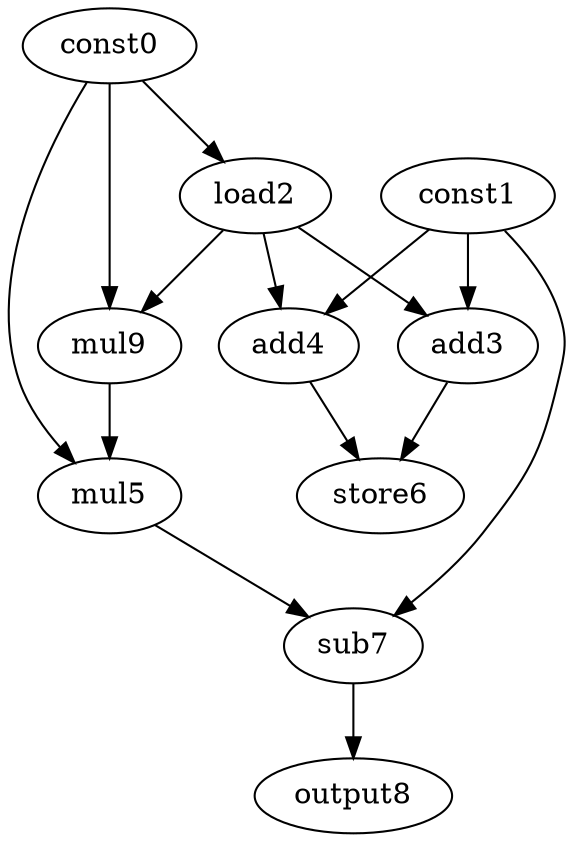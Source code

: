 digraph G { 
const0[opcode=const]; 
const1[opcode=const]; 
load2[opcode=load]; 
add3[opcode=add]; 
add4[opcode=add]; 
mul5[opcode=mul]; 
store6[opcode=store]; 
sub7[opcode=sub]; 
output8[opcode=output]; 
mul9[opcode=mul]; 
const0->load2[operand=0];
const1->add3[operand=0];
load2->add3[operand=1];
const1->add4[operand=0];
load2->add4[operand=1];
const0->mul9[operand=0];
load2->mul9[operand=1];
const0->mul5[operand=0];
mul9->mul5[operand=1];
add3->store6[operand=0];
add4->store6[operand=1];
const1->sub7[operand=0];
mul5->sub7[operand=1];
sub7->output8[operand=0];
}
